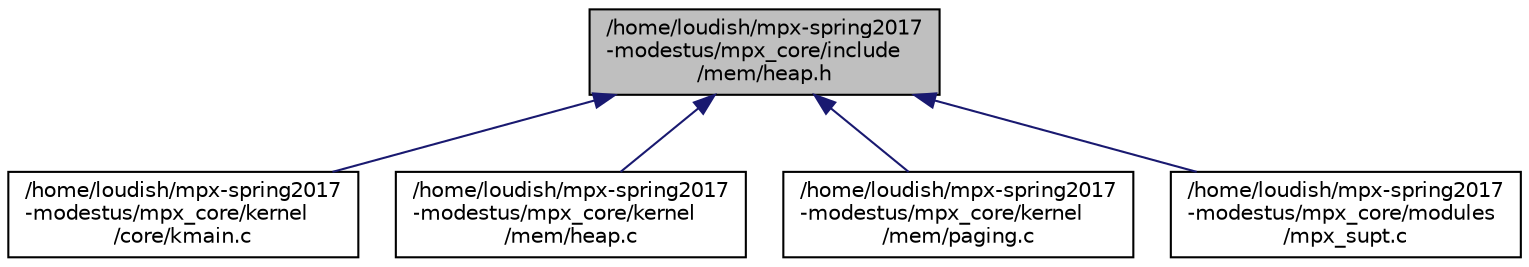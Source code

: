 digraph "/home/loudish/mpx-spring2017-modestus/mpx_core/include/mem/heap.h"
{
  edge [fontname="Helvetica",fontsize="10",labelfontname="Helvetica",labelfontsize="10"];
  node [fontname="Helvetica",fontsize="10",shape=record];
  Node1 [label="/home/loudish/mpx-spring2017\l-modestus/mpx_core/include\l/mem/heap.h",height=0.2,width=0.4,color="black", fillcolor="grey75", style="filled", fontcolor="black"];
  Node1 -> Node2 [dir="back",color="midnightblue",fontsize="10",style="solid",fontname="Helvetica"];
  Node2 [label="/home/loudish/mpx-spring2017\l-modestus/mpx_core/kernel\l/core/kmain.c",height=0.2,width=0.4,color="black", fillcolor="white", style="filled",URL="$kmain_8c.html"];
  Node1 -> Node3 [dir="back",color="midnightblue",fontsize="10",style="solid",fontname="Helvetica"];
  Node3 [label="/home/loudish/mpx-spring2017\l-modestus/mpx_core/kernel\l/mem/heap.c",height=0.2,width=0.4,color="black", fillcolor="white", style="filled",URL="$heap_8c.html"];
  Node1 -> Node4 [dir="back",color="midnightblue",fontsize="10",style="solid",fontname="Helvetica"];
  Node4 [label="/home/loudish/mpx-spring2017\l-modestus/mpx_core/kernel\l/mem/paging.c",height=0.2,width=0.4,color="black", fillcolor="white", style="filled",URL="$paging_8c.html"];
  Node1 -> Node5 [dir="back",color="midnightblue",fontsize="10",style="solid",fontname="Helvetica"];
  Node5 [label="/home/loudish/mpx-spring2017\l-modestus/mpx_core/modules\l/mpx_supt.c",height=0.2,width=0.4,color="black", fillcolor="white", style="filled",URL="$mpx__supt_8c.html"];
}
